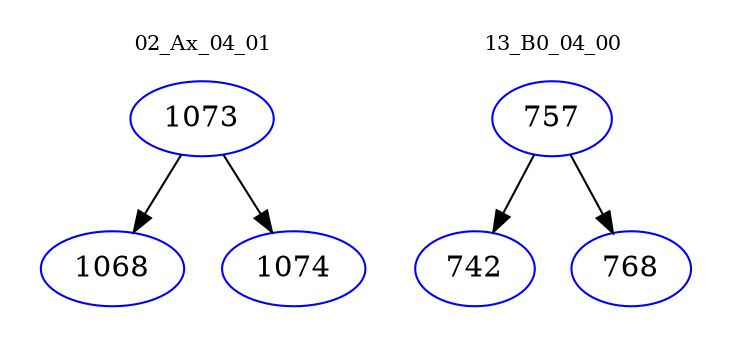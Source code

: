 digraph{
subgraph cluster_0 {
color = white
label = "02_Ax_04_01";
fontsize=10;
T0_1073 [label="1073", color="blue"]
T0_1073 -> T0_1068 [color="black"]
T0_1068 [label="1068", color="blue"]
T0_1073 -> T0_1074 [color="black"]
T0_1074 [label="1074", color="blue"]
}
subgraph cluster_1 {
color = white
label = "13_B0_04_00";
fontsize=10;
T1_757 [label="757", color="blue"]
T1_757 -> T1_742 [color="black"]
T1_742 [label="742", color="blue"]
T1_757 -> T1_768 [color="black"]
T1_768 [label="768", color="blue"]
}
}
